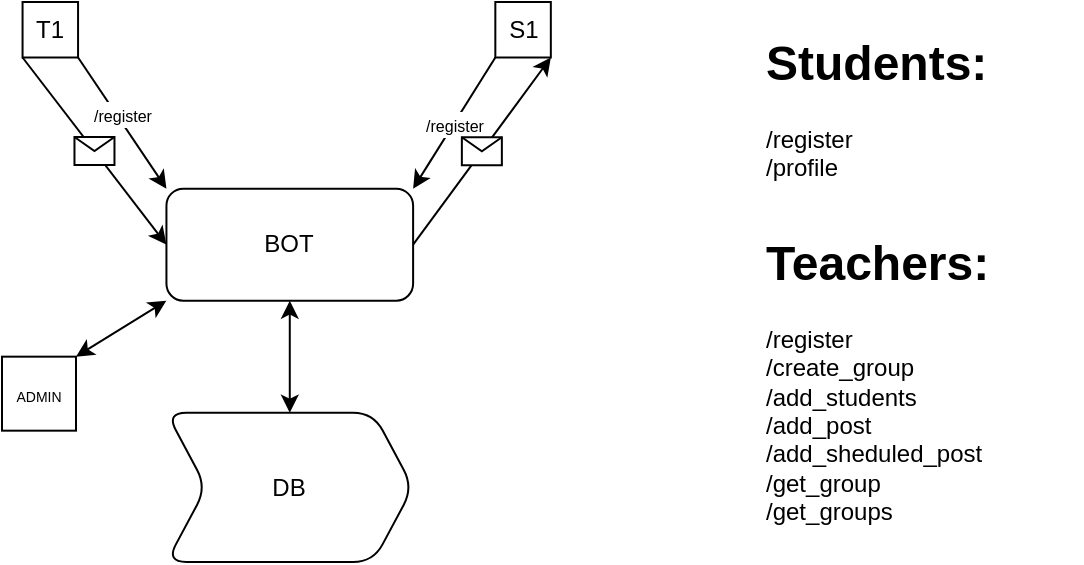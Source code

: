 <mxfile>
    <diagram id="ncgY7ncJiFq52lVPc8Ht" name="Main">
        <mxGraphModel dx="1437" dy="825" grid="1" gridSize="10" guides="1" tooltips="1" connect="1" arrows="1" fold="1" page="1" pageScale="1" pageWidth="850" pageHeight="1100" math="0" shadow="0">
            <root>
                <mxCell id="0"/>
                <mxCell id="1" parent="0"/>
                <mxCell id="29" value="" style="group" parent="1" vertex="1" connectable="0">
                    <mxGeometry x="100" y="50" width="370" height="280" as="geometry"/>
                </mxCell>
                <mxCell id="Ivx73bPxGIifTJIDBlVP-31" value="" style="group" vertex="1" connectable="0" parent="29">
                    <mxGeometry width="274.417" height="280" as="geometry"/>
                </mxCell>
                <mxCell id="6" value="&lt;font style=&quot;font-size: 7px;&quot;&gt;ADMIN&lt;/font&gt;" style="whiteSpace=wrap;html=1;aspect=fixed;" parent="Ivx73bPxGIifTJIDBlVP-31" vertex="1">
                    <mxGeometry y="177.333" width="37" height="37" as="geometry"/>
                </mxCell>
                <mxCell id="9" value="BOT" style="rounded=1;whiteSpace=wrap;html=1;" parent="Ivx73bPxGIifTJIDBlVP-31" vertex="1">
                    <mxGeometry x="82.222" y="93.333" width="123.333" height="56" as="geometry"/>
                </mxCell>
                <mxCell id="10" value="" style="endArrow=classic;html=1;entryX=1;entryY=0;entryDx=0;entryDy=0;exitX=0;exitY=1;exitDx=0;exitDy=0;" parent="Ivx73bPxGIifTJIDBlVP-31" source="12" target="9" edge="1">
                    <mxGeometry relative="1" as="geometry">
                        <mxPoint x="298.056" y="28" as="sourcePoint"/>
                        <mxPoint x="164.444" y="158.667" as="targetPoint"/>
                    </mxGeometry>
                </mxCell>
                <mxCell id="11" value="&lt;font style=&quot;font-size: 8px;&quot;&gt;/register&lt;br&gt;&lt;/font&gt;" style="edgeLabel;resizable=0;html=1;;align=center;verticalAlign=middle;" parent="10" connectable="0" vertex="1">
                    <mxGeometry relative="1" as="geometry"/>
                </mxCell>
                <mxCell id="12" value="S1" style="whiteSpace=wrap;html=1;aspect=fixed;" parent="Ivx73bPxGIifTJIDBlVP-31" vertex="1">
                    <mxGeometry x="246.667" width="27.75" height="27.75" as="geometry"/>
                </mxCell>
                <mxCell id="14" value="T1" style="whiteSpace=wrap;html=1;aspect=fixed;" parent="Ivx73bPxGIifTJIDBlVP-31" vertex="1">
                    <mxGeometry x="10.278" width="27.75" height="27.75" as="geometry"/>
                </mxCell>
                <mxCell id="15" value="" style="endArrow=classic;html=1;entryX=0;entryY=0;entryDx=0;entryDy=0;exitX=1;exitY=1;exitDx=0;exitDy=0;" parent="Ivx73bPxGIifTJIDBlVP-31" source="14" target="9" edge="1">
                    <mxGeometry relative="1" as="geometry">
                        <mxPoint x="298.056" y="37.333" as="sourcePoint"/>
                        <mxPoint x="215.833" y="102.667" as="targetPoint"/>
                    </mxGeometry>
                </mxCell>
                <mxCell id="16" value="&lt;font style=&quot;font-size: 8px;&quot;&gt;/register&lt;/font&gt;" style="edgeLabel;resizable=0;html=1;;align=center;verticalAlign=middle;" parent="15" connectable="0" vertex="1">
                    <mxGeometry relative="1" as="geometry">
                        <mxPoint y="-5" as="offset"/>
                    </mxGeometry>
                </mxCell>
                <mxCell id="17" value="DB" style="shape=step;perimeter=stepPerimeter;whiteSpace=wrap;html=1;fixedSize=1;rounded=1;" parent="Ivx73bPxGIifTJIDBlVP-31" vertex="1">
                    <mxGeometry x="82.222" y="205.333" width="123.333" height="74.667" as="geometry"/>
                </mxCell>
                <mxCell id="19" value="" style="endArrow=classic;html=1;exitX=1;exitY=0.5;exitDx=0;exitDy=0;entryX=1;entryY=1;entryDx=0;entryDy=0;" parent="Ivx73bPxGIifTJIDBlVP-31" source="9" target="12" edge="1">
                    <mxGeometry relative="1" as="geometry">
                        <mxPoint x="-20.556" y="158.667" as="sourcePoint"/>
                        <mxPoint x="82.222" y="158.667" as="targetPoint"/>
                    </mxGeometry>
                </mxCell>
                <mxCell id="20" value="" style="shape=message;html=1;outlineConnect=0;" parent="19" vertex="1">
                    <mxGeometry width="20" height="14" relative="1" as="geometry">
                        <mxPoint x="-10" y="-7" as="offset"/>
                    </mxGeometry>
                </mxCell>
                <mxCell id="25" value="" style="endArrow=classic;html=1;exitX=0;exitY=1;exitDx=0;exitDy=0;entryX=0;entryY=0.5;entryDx=0;entryDy=0;" parent="Ivx73bPxGIifTJIDBlVP-31" source="14" target="9" edge="1">
                    <mxGeometry relative="1" as="geometry">
                        <mxPoint x="61.667" y="149.333" as="sourcePoint"/>
                        <mxPoint x="164.444" y="149.333" as="targetPoint"/>
                    </mxGeometry>
                </mxCell>
                <mxCell id="26" value="" style="shape=message;html=1;outlineConnect=0;" parent="25" vertex="1">
                    <mxGeometry width="20" height="14" relative="1" as="geometry">
                        <mxPoint x="-10" y="-7" as="offset"/>
                    </mxGeometry>
                </mxCell>
                <mxCell id="27" value="" style="endArrow=classic;startArrow=classic;html=1;exitX=1;exitY=0;exitDx=0;exitDy=0;entryX=0;entryY=1;entryDx=0;entryDy=0;" parent="Ivx73bPxGIifTJIDBlVP-31" source="6" target="9" edge="1">
                    <mxGeometry width="50" height="50" relative="1" as="geometry">
                        <mxPoint x="92.5" y="177.333" as="sourcePoint"/>
                        <mxPoint x="143.889" y="130.667" as="targetPoint"/>
                    </mxGeometry>
                </mxCell>
                <mxCell id="28" value="" style="endArrow=classic;startArrow=classic;html=1;entryX=0.5;entryY=1;entryDx=0;entryDy=0;exitX=0.5;exitY=0;exitDx=0;exitDy=0;" parent="Ivx73bPxGIifTJIDBlVP-31" source="17" target="9" edge="1">
                    <mxGeometry width="50" height="50" relative="1" as="geometry">
                        <mxPoint x="92.5" y="177.333" as="sourcePoint"/>
                        <mxPoint x="143.889" y="130.667" as="targetPoint"/>
                    </mxGeometry>
                </mxCell>
                <mxCell id="30" value="&lt;h1 style=&quot;margin-top: 0px;&quot;&gt;Students:&lt;/h1&gt;&lt;p&gt;/register&lt;br&gt;/profile&lt;/p&gt;" style="text;html=1;whiteSpace=wrap;overflow=hidden;rounded=0;" parent="1" vertex="1">
                    <mxGeometry x="480" y="60" width="160" height="90" as="geometry"/>
                </mxCell>
                <mxCell id="31" value="&lt;h1 style=&quot;margin-top: 0px;&quot;&gt;Teachers:&lt;/h1&gt;&lt;p&gt;/register&lt;br&gt;/create_group&lt;br&gt;/add_students&lt;br&gt;/add_post&lt;br&gt;/add_sheduled_post&lt;br&gt;/get_group&lt;br&gt;/get_groups&lt;/p&gt;" style="text;html=1;whiteSpace=wrap;overflow=hidden;rounded=0;" parent="1" vertex="1">
                    <mxGeometry x="480" y="160" width="160" height="160" as="geometry"/>
                </mxCell>
            </root>
        </mxGraphModel>
    </diagram>
    <diagram id="EinKxfpIKvSrKkIm9oVH" name="Scenarios">
        <mxGraphModel dx="1198" dy="688" grid="1" gridSize="10" guides="1" tooltips="1" connect="1" arrows="1" fold="1" page="1" pageScale="1" pageWidth="850" pageHeight="1100" math="0" shadow="0">
            <root>
                <mxCell id="0"/>
                <mxCell id="1" parent="0"/>
                <mxCell id="4aSiaUzjJqXqdG4OL_pE-18" value="" style="group" vertex="1" connectable="0" parent="1">
                    <mxGeometry x="20" y="190" width="807" height="92.5" as="geometry"/>
                </mxCell>
                <mxCell id="PNOQmqBXUfy6Uqa_pOv8-1" value="&lt;h2&gt;Group creation&lt;/h2&gt;" style="text;html=1;align=center;verticalAlign=middle;resizable=0;points=[];autosize=1;strokeColor=none;fillColor=none;container=0;" parent="4aSiaUzjJqXqdG4OL_pE-18" vertex="1">
                    <mxGeometry y="22.5" width="150" height="60" as="geometry"/>
                </mxCell>
                <mxCell id="4aSiaUzjJqXqdG4OL_pE-17" value="" style="group" vertex="1" connectable="0" parent="4aSiaUzjJqXqdG4OL_pE-18">
                    <mxGeometry x="247" width="560" height="92.5" as="geometry"/>
                </mxCell>
                <mxCell id="4aSiaUzjJqXqdG4OL_pE-2" value="" style="edgeStyle=none;html=1;" edge="1" parent="4aSiaUzjJqXqdG4OL_pE-17" source="r0xU0cHbrd9sG3DsY1of-1" target="4aSiaUzjJqXqdG4OL_pE-1">
                    <mxGeometry relative="1" as="geometry"/>
                </mxCell>
                <mxCell id="r0xU0cHbrd9sG3DsY1of-1" value="&lt;font style=&quot;font-size: 10px;&quot;&gt;/add_group&lt;/font&gt;" style="whiteSpace=wrap;html=1;movable=1;resizable=1;rotatable=1;deletable=1;editable=1;locked=0;connectable=1;" vertex="1" parent="4aSiaUzjJqXqdG4OL_pE-17">
                    <mxGeometry y="37.5" width="80" height="30" as="geometry"/>
                </mxCell>
                <mxCell id="4aSiaUzjJqXqdG4OL_pE-1" value="&lt;font style=&quot;font-size: 10px;&quot;&gt;S or T?&lt;/font&gt;" style="rhombus;whiteSpace=wrap;html=1;resizable=1;" vertex="1" parent="4aSiaUzjJqXqdG4OL_pE-17">
                    <mxGeometry x="120" y="12.5" width="80" height="80" as="geometry"/>
                </mxCell>
                <mxCell id="4aSiaUzjJqXqdG4OL_pE-12" value="" style="edgeStyle=none;html=1;" edge="1" parent="4aSiaUzjJqXqdG4OL_pE-17" source="4aSiaUzjJqXqdG4OL_pE-5" target="4aSiaUzjJqXqdG4OL_pE-11">
                    <mxGeometry relative="1" as="geometry"/>
                </mxCell>
                <mxCell id="4aSiaUzjJqXqdG4OL_pE-5" value="&lt;font style=&quot;font-size: 10px;&quot;&gt;credentials&lt;/font&gt;" style="whiteSpace=wrap;html=1;movable=1;resizable=1;rotatable=1;deletable=1;editable=1;locked=0;connectable=1;" vertex="1" parent="4aSiaUzjJqXqdG4OL_pE-17">
                    <mxGeometry x="240" y="12.5" width="80" height="30" as="geometry"/>
                </mxCell>
                <mxCell id="4aSiaUzjJqXqdG4OL_pE-7" value="" style="endArrow=classic;html=1;exitX=1;exitY=0.5;exitDx=0;exitDy=0;entryX=0;entryY=0.5;entryDx=0;entryDy=0;edgeStyle=orthogonalEdgeStyle;" edge="1" parent="4aSiaUzjJqXqdG4OL_pE-17" source="4aSiaUzjJqXqdG4OL_pE-1" target="4aSiaUzjJqXqdG4OL_pE-5">
                    <mxGeometry width="50" height="50" relative="1" as="geometry">
                        <mxPoint x="30" y="-2.5" as="sourcePoint"/>
                        <mxPoint x="80" y="-52.5" as="targetPoint"/>
                        <Array as="points">
                            <mxPoint x="210" y="52.5"/>
                            <mxPoint x="210" y="27.5"/>
                        </Array>
                    </mxGeometry>
                </mxCell>
                <mxCell id="4aSiaUzjJqXqdG4OL_pE-8" value="&lt;span style=&quot;font-size: 10px;&quot;&gt;/menu&lt;/span&gt;" style="whiteSpace=wrap;html=1;movable=1;resizable=1;rotatable=1;deletable=1;editable=1;locked=0;connectable=1;" vertex="1" parent="4aSiaUzjJqXqdG4OL_pE-17">
                    <mxGeometry x="240" y="62.5" width="80" height="30" as="geometry"/>
                </mxCell>
                <mxCell id="4aSiaUzjJqXqdG4OL_pE-10" value="" style="endArrow=classic;html=1;exitX=1;exitY=0.5;exitDx=0;exitDy=0;entryX=0;entryY=0.5;entryDx=0;entryDy=0;edgeStyle=orthogonalEdgeStyle;" edge="1" parent="4aSiaUzjJqXqdG4OL_pE-17" source="4aSiaUzjJqXqdG4OL_pE-1" target="4aSiaUzjJqXqdG4OL_pE-8">
                    <mxGeometry width="50" height="50" relative="1" as="geometry">
                        <mxPoint x="30" y="-2.5" as="sourcePoint"/>
                        <mxPoint x="80" y="-52.5" as="targetPoint"/>
                        <Array as="points">
                            <mxPoint x="210" y="52.5"/>
                            <mxPoint x="210" y="77.5"/>
                        </Array>
                    </mxGeometry>
                </mxCell>
                <mxCell id="4aSiaUzjJqXqdG4OL_pE-15" value="" style="edgeStyle=none;html=1;" edge="1" parent="4aSiaUzjJqXqdG4OL_pE-17" source="4aSiaUzjJqXqdG4OL_pE-11" target="4aSiaUzjJqXqdG4OL_pE-14">
                    <mxGeometry relative="1" as="geometry"/>
                </mxCell>
                <mxCell id="4aSiaUzjJqXqdG4OL_pE-11" value="&lt;font size=&quot;1&quot;&gt;add s?&lt;/font&gt;" style="rhombus;whiteSpace=wrap;html=1;resizable=1;" vertex="1" parent="4aSiaUzjJqXqdG4OL_pE-17">
                    <mxGeometry x="350" width="55" height="55" as="geometry"/>
                </mxCell>
                <mxCell id="4aSiaUzjJqXqdG4OL_pE-13" value="" style="endArrow=classic;html=1;exitX=0.5;exitY=1;exitDx=0;exitDy=0;entryX=1;entryY=0.5;entryDx=0;entryDy=0;edgeStyle=orthogonalEdgeStyle;" edge="1" parent="4aSiaUzjJqXqdG4OL_pE-17" source="4aSiaUzjJqXqdG4OL_pE-11" target="4aSiaUzjJqXqdG4OL_pE-8">
                    <mxGeometry width="50" height="50" relative="1" as="geometry">
                        <mxPoint x="270" y="-2.5" as="sourcePoint"/>
                        <mxPoint x="320" y="-52.5" as="targetPoint"/>
                    </mxGeometry>
                </mxCell>
                <mxCell id="4aSiaUzjJqXqdG4OL_pE-14" value="&lt;font size=&quot;1&quot;&gt;/add_students&lt;/font&gt;" style="whiteSpace=wrap;html=1;resizable=1;" vertex="1" parent="4aSiaUzjJqXqdG4OL_pE-17">
                    <mxGeometry x="440" y="12.5" width="80" height="30" as="geometry"/>
                </mxCell>
                <mxCell id="4aSiaUzjJqXqdG4OL_pE-16" value="" style="endArrow=classic;html=1;exitX=1;exitY=0.5;exitDx=0;exitDy=0;dashed=1;dashPattern=8 8;" edge="1" parent="4aSiaUzjJqXqdG4OL_pE-17" source="4aSiaUzjJqXqdG4OL_pE-14">
                    <mxGeometry width="50" height="50" relative="1" as="geometry">
                        <mxPoint x="110" y="17.5" as="sourcePoint"/>
                        <mxPoint x="560" y="27.5" as="targetPoint"/>
                    </mxGeometry>
                </mxCell>
                <mxCell id="4aSiaUzjJqXqdG4OL_pE-23" value="&lt;font style=&quot;font-size: 9px;&quot;&gt;T&lt;/font&gt;" style="text;html=1;align=center;verticalAlign=middle;resizable=0;points=[];autosize=1;strokeColor=none;fillColor=none;" vertex="1" parent="4aSiaUzjJqXqdG4OL_pE-17">
                    <mxGeometry x="188" y="25" width="30" height="30" as="geometry"/>
                </mxCell>
                <mxCell id="4aSiaUzjJqXqdG4OL_pE-24" value="&lt;font style=&quot;font-size: 9px;&quot;&gt;S&lt;/font&gt;" style="text;html=1;align=center;verticalAlign=middle;resizable=0;points=[];autosize=1;strokeColor=none;fillColor=none;" vertex="1" parent="4aSiaUzjJqXqdG4OL_pE-17">
                    <mxGeometry x="188" y="50" width="30" height="30" as="geometry"/>
                </mxCell>
                <mxCell id="4aSiaUzjJqXqdG4OL_pE-21" value="" style="endArrow=classic;html=1;dashed=1;dashPattern=8 8;" edge="1" parent="1">
                    <mxGeometry width="50" height="50" relative="1" as="geometry">
                        <mxPoint x="687" y="45" as="sourcePoint"/>
                        <mxPoint x="727" y="45" as="targetPoint"/>
                    </mxGeometry>
                </mxCell>
                <mxCell id="BNpU6rcxYdnrvcf5yjln-25" value="&lt;h2&gt;Registration&lt;/h2&gt;" style="text;html=1;align=center;verticalAlign=middle;resizable=0;points=[];autosize=1;strokeColor=none;fillColor=none;container=0;" parent="1" vertex="1">
                    <mxGeometry x="20" y="55" width="130" height="60" as="geometry"/>
                </mxCell>
                <mxCell id="BNpU6rcxYdnrvcf5yjln-10" value="" style="edgeStyle=orthogonalEdgeStyle;html=1;exitX=1;exitY=0.5;exitDx=0;exitDy=0;entryX=0;entryY=0.5;entryDx=0;entryDy=0;movable=1;resizable=1;rotatable=1;deletable=1;editable=1;locked=0;connectable=1;" parent="1" source="BNpU6rcxYdnrvcf5yjln-4" target="BNpU6rcxYdnrvcf5yjln-9" edge="1">
                    <mxGeometry relative="1" as="geometry">
                        <Array as="points">
                            <mxPoint x="477" y="85"/>
                            <mxPoint x="477" y="130"/>
                            <mxPoint x="507" y="130"/>
                        </Array>
                    </mxGeometry>
                </mxCell>
                <mxCell id="BNpU6rcxYdnrvcf5yjln-4" value="&lt;font style=&quot;font-size: 10px;&quot;&gt;S or T?&lt;/font&gt;" style="rhombus;whiteSpace=wrap;html=1;rounded=0;movable=1;resizable=1;rotatable=1;deletable=1;editable=1;locked=0;connectable=1;" parent="1" vertex="1">
                    <mxGeometry x="387" y="45" width="80" height="80" as="geometry"/>
                </mxCell>
                <mxCell id="BNpU6rcxYdnrvcf5yjln-18" value="" style="edgeStyle=none;html=1;movable=1;resizable=1;rotatable=1;deletable=1;editable=1;locked=0;connectable=1;" parent="1" source="BNpU6rcxYdnrvcf5yjln-6" target="BNpU6rcxYdnrvcf5yjln-17" edge="1">
                    <mxGeometry relative="1" as="geometry"/>
                </mxCell>
                <mxCell id="BNpU6rcxYdnrvcf5yjln-6" value="&lt;font style=&quot;font-size: 10px;&quot;&gt;confirmation code&lt;/font&gt;" style="whiteSpace=wrap;html=1;movable=1;resizable=1;rotatable=1;deletable=1;editable=1;locked=0;connectable=1;" parent="1" vertex="1">
                    <mxGeometry x="507" y="30" width="80" height="30" as="geometry"/>
                </mxCell>
                <mxCell id="BNpU6rcxYdnrvcf5yjln-8" value="&lt;font style=&quot;font-size: 10px;&quot;&gt;T&lt;/font&gt;" style="text;html=1;align=center;verticalAlign=middle;resizable=1;points=[];autosize=1;strokeColor=none;fillColor=none;movable=1;rotatable=1;deletable=1;editable=1;locked=0;connectable=1;" parent="1" vertex="1">
                    <mxGeometry x="452" y="50" width="30" height="30" as="geometry"/>
                </mxCell>
                <mxCell id="BNpU6rcxYdnrvcf5yjln-9" value="&lt;font style=&quot;font-size: 10px;&quot;&gt;credentials&lt;/font&gt;" style="whiteSpace=wrap;html=1;movable=1;resizable=1;rotatable=1;deletable=1;editable=1;locked=0;connectable=1;" parent="1" vertex="1">
                    <mxGeometry x="507" y="115" width="80" height="32" as="geometry"/>
                </mxCell>
                <mxCell id="BNpU6rcxYdnrvcf5yjln-11" value="&lt;font style=&quot;font-size: 10px;&quot;&gt;S&lt;/font&gt;" style="text;html=1;align=center;verticalAlign=middle;resizable=1;points=[];autosize=1;strokeColor=none;fillColor=none;movable=1;rotatable=1;deletable=1;editable=1;locked=0;connectable=1;" parent="1" vertex="1">
                    <mxGeometry x="452" y="95" width="30" height="30" as="geometry"/>
                </mxCell>
                <mxCell id="BNpU6rcxYdnrvcf5yjln-15" value="" style="endArrow=classic;html=1;edgeStyle=orthogonalEdgeStyle;entryX=0;entryY=0.5;entryDx=0;entryDy=0;movable=1;resizable=1;rotatable=1;deletable=1;editable=1;locked=0;connectable=1;" parent="1" target="BNpU6rcxYdnrvcf5yjln-16" edge="1">
                    <mxGeometry width="50" height="50" relative="1" as="geometry">
                        <mxPoint x="477" y="76" as="sourcePoint"/>
                        <mxPoint x="487" y="140" as="targetPoint"/>
                    </mxGeometry>
                </mxCell>
                <mxCell id="BNpU6rcxYdnrvcf5yjln-16" value="&lt;h6&gt;&lt;font face=&quot;Helvetica&quot; style=&quot;font-size: 7px;&quot;&gt;&lt;font style=&quot;&quot;&gt;confirmation code&lt;/font&gt; to admin&lt;/font&gt;&lt;/h6&gt;" style="rounded=1;whiteSpace=wrap;html=1;shadow=0;glass=0;fillColor=#dae8fc;strokeColor=#6c8ebf;movable=1;resizable=1;rotatable=1;deletable=1;editable=1;locked=0;connectable=1;" parent="1" vertex="1">
                    <mxGeometry x="507" y="70" width="80" height="30" as="geometry"/>
                </mxCell>
                <mxCell id="BNpU6rcxYdnrvcf5yjln-17" value="&lt;font style=&quot;font-size: 10px;&quot;&gt;credentials&lt;/font&gt;" style="whiteSpace=wrap;html=1;movable=1;resizable=1;rotatable=1;deletable=1;editable=1;locked=0;connectable=1;" parent="1" vertex="1">
                    <mxGeometry x="617" y="30" width="70" height="30" as="geometry"/>
                </mxCell>
                <mxCell id="BNpU6rcxYdnrvcf5yjln-21" value="" style="endArrow=classic;html=1;exitX=1;exitY=0.5;exitDx=0;exitDy=0;entryX=0;entryY=0.5;entryDx=0;entryDy=0;edgeStyle=orthogonalEdgeStyle;movable=1;resizable=1;rotatable=1;deletable=1;editable=1;locked=0;connectable=1;" parent="1" source="BNpU6rcxYdnrvcf5yjln-4" target="BNpU6rcxYdnrvcf5yjln-6" edge="1">
                    <mxGeometry width="50" height="50" relative="1" as="geometry">
                        <mxPoint x="487" y="165" as="sourcePoint"/>
                        <mxPoint x="537" y="115" as="targetPoint"/>
                        <Array as="points">
                            <mxPoint x="477" y="85"/>
                            <mxPoint x="477" y="45"/>
                        </Array>
                    </mxGeometry>
                </mxCell>
                <mxCell id="BNpU6rcxYdnrvcf5yjln-5" value="" style="edgeStyle=none;html=1;movable=1;resizable=1;rotatable=1;deletable=1;editable=1;locked=0;connectable=1;" parent="1" source="BNpU6rcxYdnrvcf5yjln-2" target="BNpU6rcxYdnrvcf5yjln-4" edge="1">
                    <mxGeometry relative="1" as="geometry"/>
                </mxCell>
                <mxCell id="BNpU6rcxYdnrvcf5yjln-3" value="" style="edgeStyle=none;html=1;movable=1;resizable=1;rotatable=1;deletable=1;editable=1;locked=0;connectable=1;" parent="1" source="BNpU6rcxYdnrvcf5yjln-1" target="BNpU6rcxYdnrvcf5yjln-2" edge="1">
                    <mxGeometry relative="1" as="geometry"/>
                </mxCell>
                <mxCell id="BNpU6rcxYdnrvcf5yjln-1" value="&lt;font style=&quot;font-size: 10px;&quot;&gt;/start&lt;/font&gt;" style="whiteSpace=wrap;html=1;movable=1;resizable=1;rotatable=1;deletable=1;editable=1;locked=0;connectable=1;" parent="1" vertex="1">
                    <mxGeometry x="187" y="70" width="40" height="30" as="geometry"/>
                </mxCell>
                <mxCell id="BNpU6rcxYdnrvcf5yjln-2" value="&lt;font style=&quot;font-size: 10px;&quot;&gt;/registration&lt;/font&gt;" style="whiteSpace=wrap;html=1;movable=1;resizable=1;rotatable=1;deletable=1;editable=1;locked=0;connectable=1;" parent="1" vertex="1">
                    <mxGeometry x="267" y="70" width="80" height="30" as="geometry"/>
                </mxCell>
                <mxCell id="4aSiaUzjJqXqdG4OL_pE-22" value="" style="endArrow=classic;html=1;exitX=1;exitY=0.5;exitDx=0;exitDy=0;dashed=1;dashPattern=8 8;" edge="1" parent="1" source="BNpU6rcxYdnrvcf5yjln-9">
                    <mxGeometry width="50" height="50" relative="1" as="geometry">
                        <mxPoint x="587" y="131.25" as="sourcePoint"/>
                        <mxPoint x="627" y="130.75" as="targetPoint"/>
                    </mxGeometry>
                </mxCell>
            </root>
        </mxGraphModel>
    </diagram>
</mxfile>